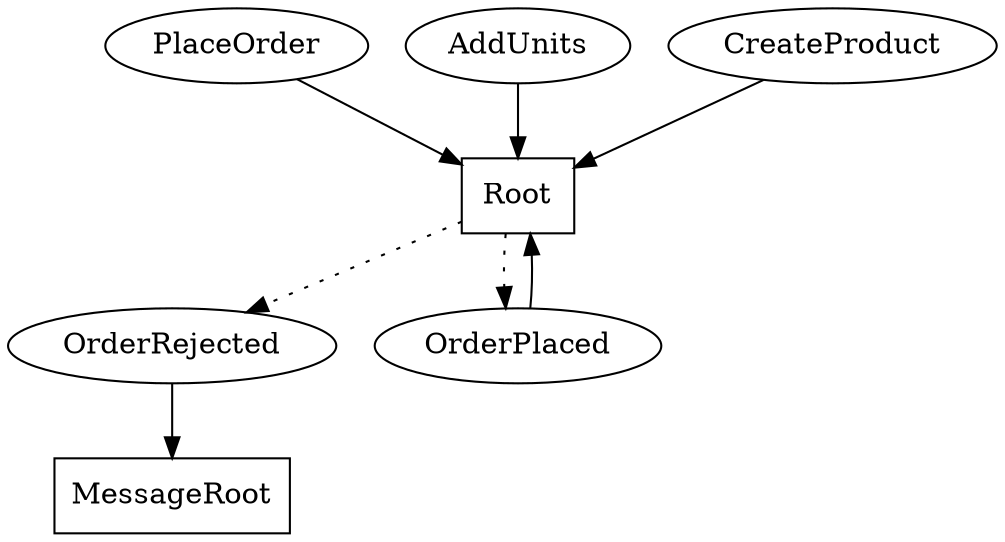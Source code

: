 digraph {
splines=spline;
"OrderRejected" -> "MessageRoot" [style=solid];
"PlaceOrder" -> "Root" [style=solid];
"Root" -> "OrderPlaced" [style=dotted];
"Root" -> "OrderRejected" [style=dotted];
"AddUnits" -> "Root" [style=solid];
"CreateProduct" -> "Root" [style=solid];
"OrderPlaced" -> "Root" [style=solid];
"PlaceOrder"[shape=ellipse];
"Root"[shape=box];
"OrderRejected"[shape=ellipse];
"CreateProduct"[shape=ellipse];
"MessageRoot"[shape=box];
"OrderPlaced"[shape=ellipse];
"AddUnits"[shape=ellipse];
}
